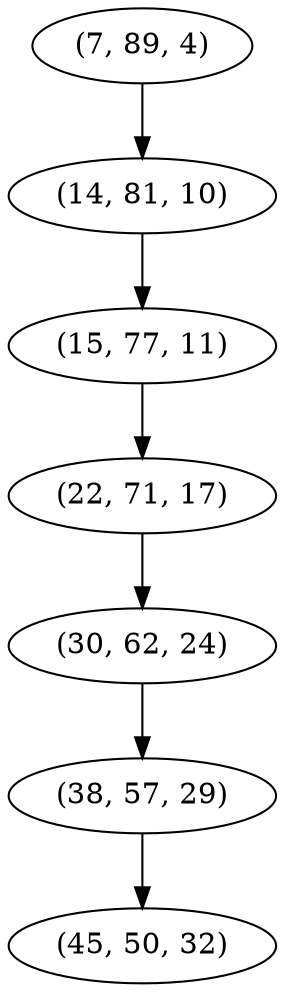 digraph tree {
    "(7, 89, 4)";
    "(14, 81, 10)";
    "(15, 77, 11)";
    "(22, 71, 17)";
    "(30, 62, 24)";
    "(38, 57, 29)";
    "(45, 50, 32)";
    "(7, 89, 4)" -> "(14, 81, 10)";
    "(14, 81, 10)" -> "(15, 77, 11)";
    "(15, 77, 11)" -> "(22, 71, 17)";
    "(22, 71, 17)" -> "(30, 62, 24)";
    "(30, 62, 24)" -> "(38, 57, 29)";
    "(38, 57, 29)" -> "(45, 50, 32)";
}
